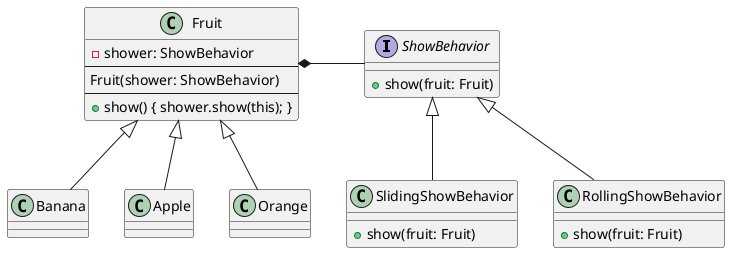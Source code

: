 @startuml

interface ShowBehavior {
  + show(fruit: Fruit)
}

class Fruit {
  - shower: ShowBehavior
  ---
  Fruit(shower: ShowBehavior)
  ---
  + show() { shower.show(this); }
}
class Banana {
}
class Apple {
}
class Orange {
}

class SlidingShowBehavior {
  + show(fruit: Fruit)
}
class RollingShowBehavior {
  + show(fruit: Fruit)
}


Fruit *- ShowBehavior

Fruit <|-- Banana
Fruit <|-- Apple
Fruit <|-- Orange

ShowBehavior <|-- SlidingShowBehavior
ShowBehavior <|-- RollingShowBehavior

@enduml
